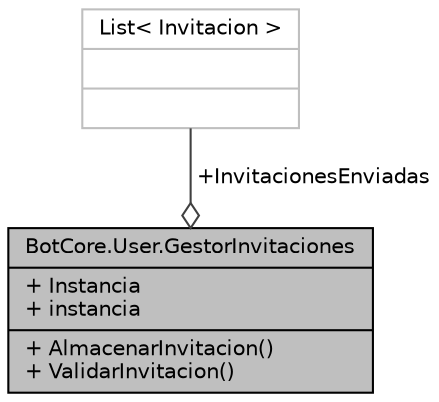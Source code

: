 digraph "BotCore.User.GestorInvitaciones"
{
 // INTERACTIVE_SVG=YES
 // LATEX_PDF_SIZE
  edge [fontname="Helvetica",fontsize="10",labelfontname="Helvetica",labelfontsize="10"];
  node [fontname="Helvetica",fontsize="10",shape=record];
  Node1 [label="{BotCore.User.GestorInvitaciones\n|+ Instancia\l+ instancia\l|+ AlmacenarInvitacion()\l+ ValidarInvitacion()\l}",height=0.2,width=0.4,color="black", fillcolor="grey75", style="filled", fontcolor="black",tooltip="Clase que se encarga de generar usuarios temporales y enviarselo a personas para facilitar su registr..."];
  Node2 -> Node1 [color="grey25",fontsize="10",style="solid",label=" +InvitacionesEnviadas" ,arrowhead="odiamond",fontname="Helvetica"];
  Node2 [label="{List\< Invitacion \>\n||}",height=0.2,width=0.4,color="grey75", fillcolor="white", style="filled",tooltip=" "];
}
